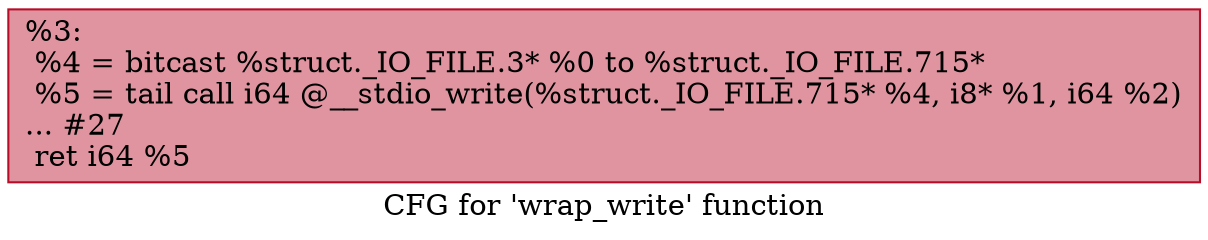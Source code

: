 digraph "CFG for 'wrap_write' function" {
	label="CFG for 'wrap_write' function";

	Node0x2539c20 [shape=record,color="#b70d28ff", style=filled, fillcolor="#b70d2870",label="{%3:\l  %4 = bitcast %struct._IO_FILE.3* %0 to %struct._IO_FILE.715*\l  %5 = tail call i64 @__stdio_write(%struct._IO_FILE.715* %4, i8* %1, i64 %2)\l... #27\l  ret i64 %5\l}"];
}
